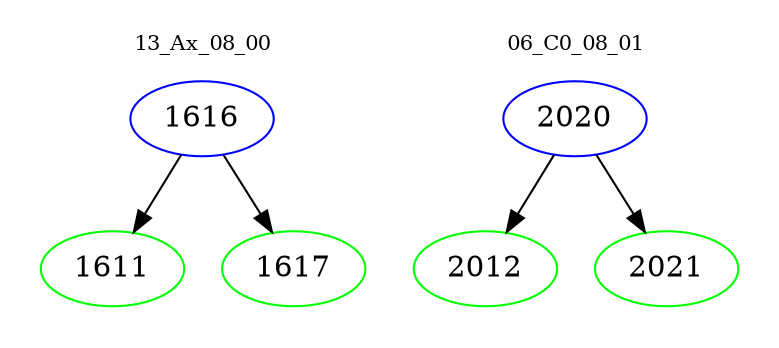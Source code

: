 digraph{
subgraph cluster_0 {
color = white
label = "13_Ax_08_00";
fontsize=10;
T0_1616 [label="1616", color="blue"]
T0_1616 -> T0_1611 [color="black"]
T0_1611 [label="1611", color="green"]
T0_1616 -> T0_1617 [color="black"]
T0_1617 [label="1617", color="green"]
}
subgraph cluster_1 {
color = white
label = "06_C0_08_01";
fontsize=10;
T1_2020 [label="2020", color="blue"]
T1_2020 -> T1_2012 [color="black"]
T1_2012 [label="2012", color="green"]
T1_2020 -> T1_2021 [color="black"]
T1_2021 [label="2021", color="green"]
}
}
